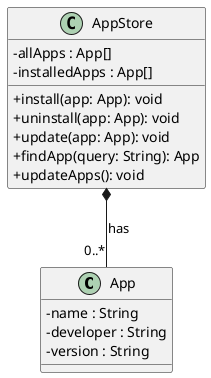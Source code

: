 @startuml
skinparam classAttributeIconSize 0

class App {
    -name : String
    -developer : String
    -version : String
}

class AppStore {
    -allApps : App[]
    -installedApps : App[]

    +install(app: App): void
    +uninstall(app: App): void
    +update(app: App): void
    +findApp(query: String): App
    +updateApps(): void
}

AppStore *-- "0..*" App : has

@enduml
